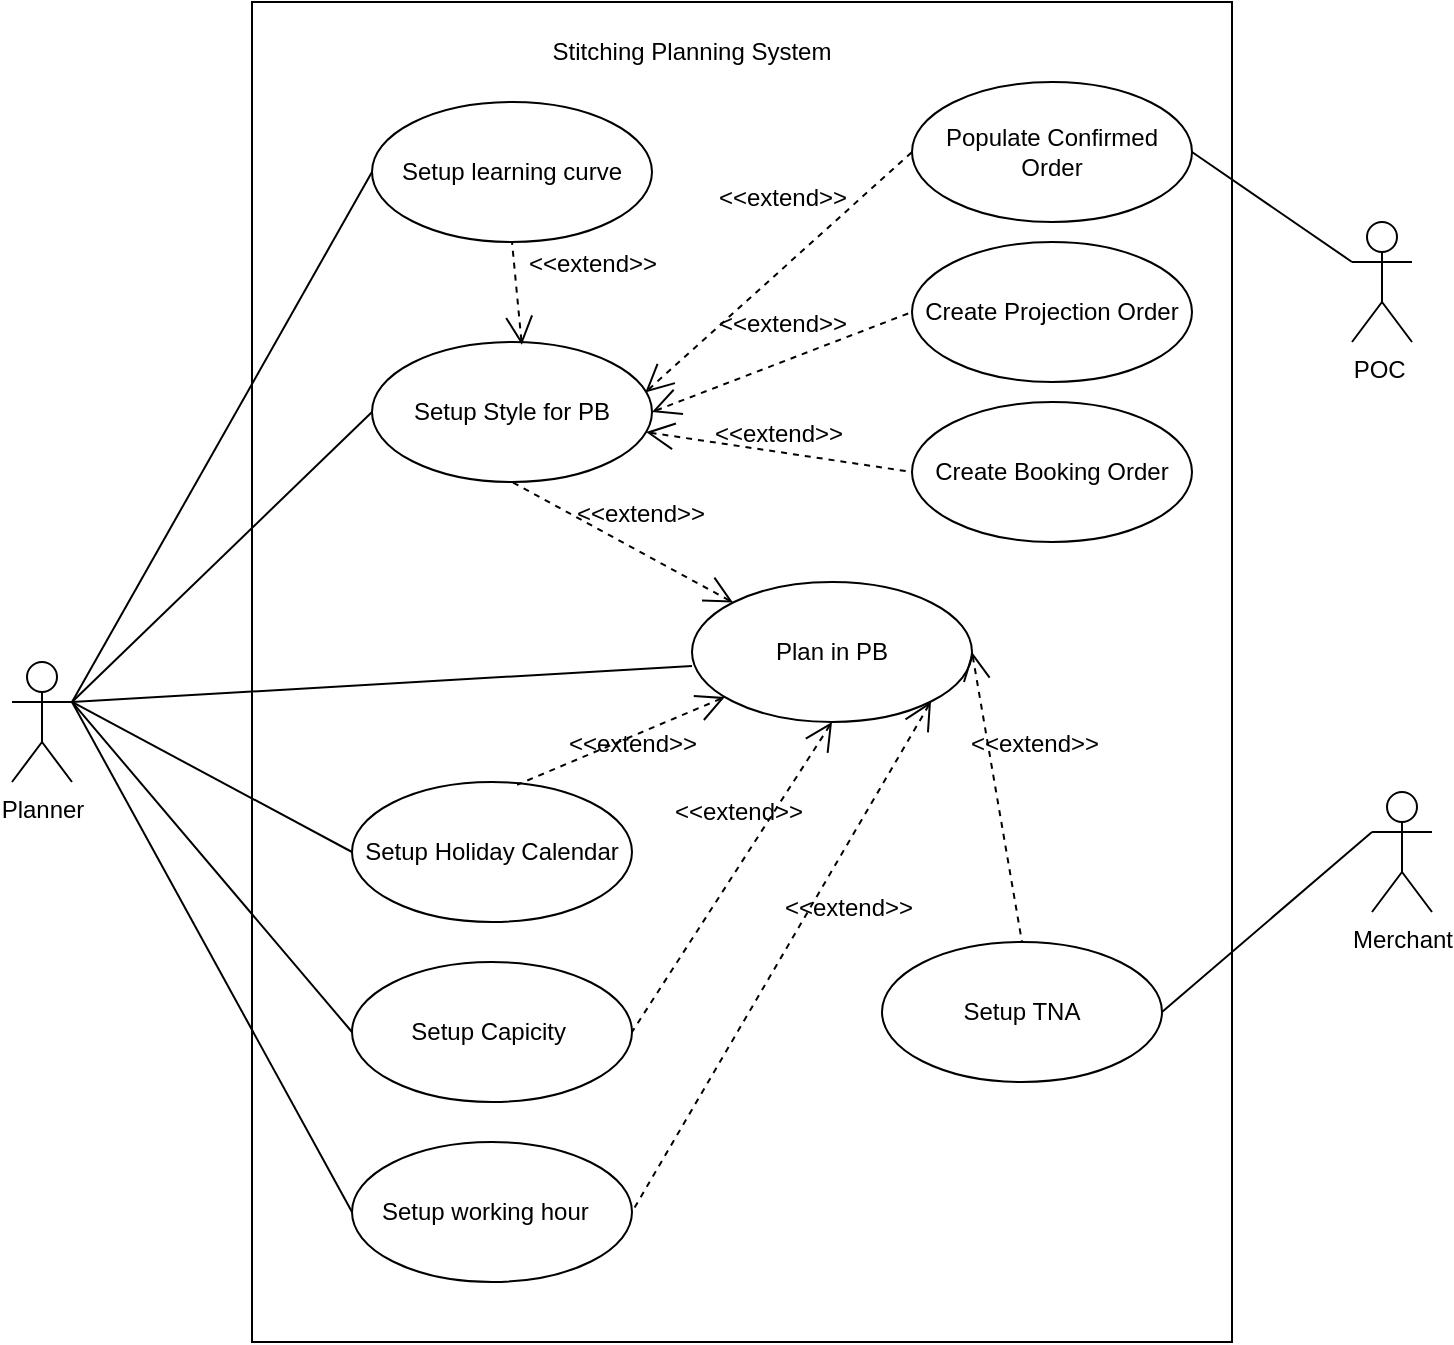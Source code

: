 <mxfile version="16.5.3" type="device"><diagram id="ALnKponOzt4VuiTurYae" name="Page-1"><mxGraphModel dx="1662" dy="737" grid="1" gridSize="10" guides="1" tooltips="1" connect="1" arrows="1" fold="1" page="1" pageScale="1" pageWidth="850" pageHeight="1100" math="0" shadow="0"><root><mxCell id="0"/><mxCell id="1" parent="0"/><mxCell id="EBCxUIKVuTzScL9Nidse-2" value="Planner" style="shape=umlActor;verticalLabelPosition=bottom;verticalAlign=top;html=1;outlineConnect=0;" parent="1" vertex="1"><mxGeometry x="30" y="340" width="30" height="60" as="geometry"/></mxCell><mxCell id="EBCxUIKVuTzScL9Nidse-5" value="Merchant" style="shape=umlActor;verticalLabelPosition=bottom;verticalAlign=top;html=1;outlineConnect=0;" parent="1" vertex="1"><mxGeometry x="710" y="405" width="30" height="60" as="geometry"/></mxCell><mxCell id="EBCxUIKVuTzScL9Nidse-11" value="" style="rounded=0;whiteSpace=wrap;html=1;" parent="1" vertex="1"><mxGeometry x="150" y="10" width="490" height="670" as="geometry"/></mxCell><mxCell id="oDzVrae0to3VzGx-cAxR-1" value="Stitching Planning System" style="text;html=1;strokeColor=none;fillColor=none;align=center;verticalAlign=middle;whiteSpace=wrap;rounded=0;" parent="1" vertex="1"><mxGeometry x="290" y="20" width="160" height="30" as="geometry"/></mxCell><mxCell id="oDzVrae0to3VzGx-cAxR-3" value="Plan in PB" style="ellipse;whiteSpace=wrap;html=1;fontSize=12;" parent="1" vertex="1"><mxGeometry x="370" y="300" width="140" height="70" as="geometry"/></mxCell><mxCell id="oDzVrae0to3VzGx-cAxR-4" value="Setup Style for PB" style="ellipse;whiteSpace=wrap;html=1;fontSize=12;" parent="1" vertex="1"><mxGeometry x="210" y="180" width="140" height="70" as="geometry"/></mxCell><mxCell id="oDzVrae0to3VzGx-cAxR-5" value="Create Projection Order" style="ellipse;whiteSpace=wrap;html=1;fontSize=12;" parent="1" vertex="1"><mxGeometry x="480" y="130" width="140" height="70" as="geometry"/></mxCell><mxCell id="oDzVrae0to3VzGx-cAxR-6" value="Create Booking Order" style="ellipse;whiteSpace=wrap;html=1;fontSize=12;" parent="1" vertex="1"><mxGeometry x="480" y="210" width="140" height="70" as="geometry"/></mxCell><mxCell id="oDzVrae0to3VzGx-cAxR-7" value="Setup Holiday Calendar" style="ellipse;whiteSpace=wrap;html=1;fontSize=12;" parent="1" vertex="1"><mxGeometry x="200" y="400" width="140" height="70" as="geometry"/></mxCell><mxCell id="oDzVrae0to3VzGx-cAxR-8" value="Setup learning curve" style="ellipse;whiteSpace=wrap;html=1;fontSize=12;" parent="1" vertex="1"><mxGeometry x="210" y="60" width="140" height="70" as="geometry"/></mxCell><mxCell id="oDzVrae0to3VzGx-cAxR-9" value="Setup Capicity&amp;nbsp;" style="ellipse;whiteSpace=wrap;html=1;fontSize=12;" parent="1" vertex="1"><mxGeometry x="200" y="490" width="140" height="70" as="geometry"/></mxCell><mxCell id="oDzVrae0to3VzGx-cAxR-10" value="Setup working hour&amp;nbsp;&amp;nbsp;" style="ellipse;whiteSpace=wrap;html=1;fontSize=12;" parent="1" vertex="1"><mxGeometry x="200" y="580" width="140" height="70" as="geometry"/></mxCell><mxCell id="oDzVrae0to3VzGx-cAxR-11" value="Setup TNA" style="ellipse;whiteSpace=wrap;html=1;fontSize=12;" parent="1" vertex="1"><mxGeometry x="465" y="480" width="140" height="70" as="geometry"/></mxCell><mxCell id="oDzVrae0to3VzGx-cAxR-12" value="Populate Confirmed Order" style="ellipse;whiteSpace=wrap;html=1;fontSize=12;" parent="1" vertex="1"><mxGeometry x="480" y="50" width="140" height="70" as="geometry"/></mxCell><mxCell id="oDzVrae0to3VzGx-cAxR-13" value="" style="edgeStyle=none;html=1;endArrow=none;verticalAlign=bottom;rounded=0;fontSize=12;entryX=0;entryY=0.333;entryDx=0;entryDy=0;entryPerimeter=0;exitX=1;exitY=0.5;exitDx=0;exitDy=0;" parent="1" source="oDzVrae0to3VzGx-cAxR-11" target="EBCxUIKVuTzScL9Nidse-5" edge="1"><mxGeometry width="160" relative="1" as="geometry"><mxPoint x="550" y="384.5" as="sourcePoint"/><mxPoint x="710" y="384.5" as="targetPoint"/></mxGeometry></mxCell><mxCell id="oDzVrae0to3VzGx-cAxR-16" value="POC&amp;nbsp;" style="shape=umlActor;html=1;verticalLabelPosition=bottom;verticalAlign=top;align=center;fontSize=12;" parent="1" vertex="1"><mxGeometry x="700" y="120" width="30" height="60" as="geometry"/></mxCell><mxCell id="oDzVrae0to3VzGx-cAxR-17" value="" style="edgeStyle=none;html=1;endArrow=none;verticalAlign=bottom;rounded=0;fontSize=12;exitX=1;exitY=0.5;exitDx=0;exitDy=0;entryX=0;entryY=0.333;entryDx=0;entryDy=0;entryPerimeter=0;" parent="1" source="oDzVrae0to3VzGx-cAxR-12" target="oDzVrae0to3VzGx-cAxR-16" edge="1"><mxGeometry width="160" relative="1" as="geometry"><mxPoint x="540" y="520" as="sourcePoint"/><mxPoint x="700" y="520" as="targetPoint"/></mxGeometry></mxCell><mxCell id="oDzVrae0to3VzGx-cAxR-18" value="" style="edgeStyle=none;html=1;endArrow=none;verticalAlign=bottom;rounded=0;fontSize=12;entryX=0;entryY=0.6;entryDx=0;entryDy=0;entryPerimeter=0;exitX=1;exitY=0.333;exitDx=0;exitDy=0;exitPerimeter=0;" parent="1" source="EBCxUIKVuTzScL9Nidse-2" target="oDzVrae0to3VzGx-cAxR-3" edge="1"><mxGeometry width="160" relative="1" as="geometry"><mxPoint x="70" y="210" as="sourcePoint"/><mxPoint x="230" y="210" as="targetPoint"/></mxGeometry></mxCell><mxCell id="oDzVrae0to3VzGx-cAxR-19" value="" style="edgeStyle=none;html=1;endArrow=none;verticalAlign=bottom;rounded=0;fontSize=12;exitX=1;exitY=0.333;exitDx=0;exitDy=0;exitPerimeter=0;entryX=0;entryY=0.5;entryDx=0;entryDy=0;" parent="1" source="EBCxUIKVuTzScL9Nidse-2" target="oDzVrae0to3VzGx-cAxR-4" edge="1"><mxGeometry width="160" relative="1" as="geometry"><mxPoint x="350" y="390" as="sourcePoint"/><mxPoint x="510" y="390" as="targetPoint"/></mxGeometry></mxCell><mxCell id="oDzVrae0to3VzGx-cAxR-22" value="" style="edgeStyle=none;html=1;endArrow=none;verticalAlign=bottom;rounded=0;fontSize=12;entryX=0;entryY=0.5;entryDx=0;entryDy=0;exitX=1;exitY=0.333;exitDx=0;exitDy=0;exitPerimeter=0;" parent="1" source="EBCxUIKVuTzScL9Nidse-2" target="oDzVrae0to3VzGx-cAxR-7" edge="1"><mxGeometry width="160" relative="1" as="geometry"><mxPoint x="40" y="300" as="sourcePoint"/><mxPoint x="210" y="300" as="targetPoint"/></mxGeometry></mxCell><mxCell id="oDzVrae0to3VzGx-cAxR-23" value="" style="edgeStyle=none;html=1;endArrow=none;verticalAlign=bottom;rounded=0;fontSize=12;exitX=1;exitY=0.333;exitDx=0;exitDy=0;exitPerimeter=0;entryX=0;entryY=0.5;entryDx=0;entryDy=0;" parent="1" source="EBCxUIKVuTzScL9Nidse-2" target="oDzVrae0to3VzGx-cAxR-9" edge="1"><mxGeometry width="160" relative="1" as="geometry"><mxPoint x="350" y="390" as="sourcePoint"/><mxPoint x="510" y="390" as="targetPoint"/></mxGeometry></mxCell><mxCell id="oDzVrae0to3VzGx-cAxR-24" value="" style="edgeStyle=none;html=1;endArrow=none;verticalAlign=bottom;rounded=0;fontSize=12;exitX=1;exitY=0.333;exitDx=0;exitDy=0;exitPerimeter=0;entryX=0;entryY=0.5;entryDx=0;entryDy=0;" parent="1" source="EBCxUIKVuTzScL9Nidse-2" target="oDzVrae0to3VzGx-cAxR-10" edge="1"><mxGeometry width="160" relative="1" as="geometry"><mxPoint x="80" y="360" as="sourcePoint"/><mxPoint x="215.04" y="585.99" as="targetPoint"/></mxGeometry></mxCell><mxCell id="oDzVrae0to3VzGx-cAxR-25" value="" style="edgeStyle=none;html=1;endArrow=none;verticalAlign=bottom;rounded=0;fontSize=12;entryX=0;entryY=0.5;entryDx=0;entryDy=0;exitX=1;exitY=0.333;exitDx=0;exitDy=0;exitPerimeter=0;" parent="1" source="EBCxUIKVuTzScL9Nidse-2" target="oDzVrae0to3VzGx-cAxR-8" edge="1"><mxGeometry width="160" relative="1" as="geometry"><mxPoint x="70" y="350" as="sourcePoint"/><mxPoint x="210" y="665" as="targetPoint"/></mxGeometry></mxCell><mxCell id="oDzVrae0to3VzGx-cAxR-27" value="&amp;lt;&amp;lt;extend&amp;gt;&amp;gt;" style="edgeStyle=none;html=1;startArrow=open;endArrow=none;startSize=12;verticalAlign=bottom;dashed=1;labelBackgroundColor=none;rounded=0;fontSize=12;entryX=0;entryY=0.5;entryDx=0;entryDy=0;exitX=0.976;exitY=0.36;exitDx=0;exitDy=0;exitPerimeter=0;" parent="1" source="oDzVrae0to3VzGx-cAxR-4" target="oDzVrae0to3VzGx-cAxR-12" edge="1"><mxGeometry x="0.223" y="20" width="160" relative="1" as="geometry"><mxPoint x="340" y="184.5" as="sourcePoint"/><mxPoint x="430" y="185" as="targetPoint"/><mxPoint as="offset"/></mxGeometry></mxCell><mxCell id="oDzVrae0to3VzGx-cAxR-28" value="&amp;lt;&amp;lt;extend&amp;gt;&amp;gt;" style="edgeStyle=none;html=1;startArrow=open;endArrow=none;startSize=12;verticalAlign=bottom;dashed=1;labelBackgroundColor=none;rounded=0;fontSize=12;exitX=1;exitY=0.5;exitDx=0;exitDy=0;entryX=0;entryY=0.5;entryDx=0;entryDy=0;" parent="1" source="oDzVrae0to3VzGx-cAxR-4" target="oDzVrae0to3VzGx-cAxR-5" edge="1"><mxGeometry x="0.045" y="9" width="160" relative="1" as="geometry"><mxPoint x="320" y="254.5" as="sourcePoint"/><mxPoint x="430" y="255" as="targetPoint"/><mxPoint as="offset"/></mxGeometry></mxCell><mxCell id="oDzVrae0to3VzGx-cAxR-29" value="&amp;lt;&amp;lt;extend&amp;gt;&amp;gt;" style="edgeStyle=none;html=1;startArrow=open;endArrow=none;startSize=12;verticalAlign=bottom;dashed=1;labelBackgroundColor=none;rounded=0;fontSize=12;entryX=0;entryY=0.5;entryDx=0;entryDy=0;" parent="1" source="oDzVrae0to3VzGx-cAxR-4" target="oDzVrae0to3VzGx-cAxR-6" edge="1"><mxGeometry width="160" relative="1" as="geometry"><mxPoint x="265" y="334.5" as="sourcePoint"/><mxPoint x="425" y="334.5" as="targetPoint"/></mxGeometry></mxCell><mxCell id="oDzVrae0to3VzGx-cAxR-30" value="&amp;lt;&amp;lt;extend&amp;gt;&amp;gt;" style="edgeStyle=none;html=1;startArrow=open;endArrow=none;startSize=12;verticalAlign=bottom;dashed=1;labelBackgroundColor=none;rounded=0;fontSize=12;exitX=0.535;exitY=0.02;exitDx=0;exitDy=0;exitPerimeter=0;entryX=0.5;entryY=1;entryDx=0;entryDy=0;" parent="1" source="oDzVrae0to3VzGx-cAxR-4" target="oDzVrae0to3VzGx-cAxR-8" edge="1"><mxGeometry x="0.082" y="-38" width="160" relative="1" as="geometry"><mxPoint x="230" y="390" as="sourcePoint"/><mxPoint x="295" y="170" as="targetPoint"/><mxPoint as="offset"/></mxGeometry></mxCell><mxCell id="oDzVrae0to3VzGx-cAxR-31" value="&amp;lt;&amp;lt;extend&amp;gt;&amp;gt;" style="edgeStyle=none;html=1;startArrow=open;endArrow=none;startSize=12;verticalAlign=bottom;dashed=1;labelBackgroundColor=none;rounded=0;fontSize=12;entryX=0.5;entryY=1;entryDx=0;entryDy=0;exitX=0;exitY=0;exitDx=0;exitDy=0;" parent="1" source="oDzVrae0to3VzGx-cAxR-3" target="oDzVrae0to3VzGx-cAxR-4" edge="1"><mxGeometry x="-0.086" y="-9" width="160" relative="1" as="geometry"><mxPoint x="240" y="180" as="sourcePoint"/><mxPoint x="400" y="180" as="targetPoint"/><mxPoint as="offset"/></mxGeometry></mxCell><mxCell id="oDzVrae0to3VzGx-cAxR-32" value="&amp;lt;&amp;lt;extend&amp;gt;&amp;gt;" style="edgeStyle=none;html=1;startArrow=open;endArrow=none;startSize=12;verticalAlign=bottom;dashed=1;labelBackgroundColor=none;rounded=0;fontSize=12;entryX=0.59;entryY=0.02;entryDx=0;entryDy=0;entryPerimeter=0;" parent="1" source="oDzVrae0to3VzGx-cAxR-3" target="oDzVrae0to3VzGx-cAxR-7" edge="1"><mxGeometry x="-0.017" y="12" width="160" relative="1" as="geometry"><mxPoint x="320" y="360" as="sourcePoint"/><mxPoint x="480" y="360" as="targetPoint"/><mxPoint as="offset"/></mxGeometry></mxCell><mxCell id="oDzVrae0to3VzGx-cAxR-33" value="&amp;lt;&amp;lt;extend&amp;gt;&amp;gt;" style="edgeStyle=none;html=1;startArrow=open;endArrow=none;startSize=12;verticalAlign=bottom;dashed=1;labelBackgroundColor=none;rounded=0;fontSize=12;entryX=1;entryY=0.5;entryDx=0;entryDy=0;exitX=0.5;exitY=1;exitDx=0;exitDy=0;" parent="1" source="oDzVrae0to3VzGx-cAxR-3" target="oDzVrae0to3VzGx-cAxR-9" edge="1"><mxGeometry x="-0.23" y="-10" width="160" relative="1" as="geometry"><mxPoint x="424.599" y="466.295" as="sourcePoint"/><mxPoint x="350.0" y="515.0" as="targetPoint"/><mxPoint as="offset"/></mxGeometry></mxCell><mxCell id="oDzVrae0to3VzGx-cAxR-34" value="&amp;lt;&amp;lt;extend&amp;gt;&amp;gt;" style="edgeStyle=none;html=1;startArrow=open;endArrow=none;startSize=12;verticalAlign=bottom;dashed=1;labelBackgroundColor=none;rounded=0;fontSize=12;entryX=1;entryY=0.5;entryDx=0;entryDy=0;exitX=1;exitY=1;exitDx=0;exitDy=0;" parent="1" source="oDzVrae0to3VzGx-cAxR-3" target="oDzVrae0to3VzGx-cAxR-10" edge="1"><mxGeometry x="-0.201" y="21" width="160" relative="1" as="geometry"><mxPoint x="450" y="380.0" as="sourcePoint"/><mxPoint x="340.0" y="525" as="targetPoint"/><mxPoint as="offset"/></mxGeometry></mxCell><mxCell id="aiAPkprKrnDus5jIR-tM-1" value="&amp;lt;&amp;lt;extend&amp;gt;&amp;gt;" style="edgeStyle=none;html=1;startArrow=open;endArrow=none;startSize=12;verticalAlign=bottom;dashed=1;labelBackgroundColor=none;rounded=0;fontSize=12;entryX=0.5;entryY=0;entryDx=0;entryDy=0;exitX=1;exitY=0.5;exitDx=0;exitDy=0;" edge="1" parent="1" source="oDzVrae0to3VzGx-cAxR-3" target="oDzVrae0to3VzGx-cAxR-11"><mxGeometry x="-0.201" y="21" width="160" relative="1" as="geometry"><mxPoint x="499.497" y="369.749" as="sourcePoint"/><mxPoint x="350" y="625" as="targetPoint"/><mxPoint as="offset"/></mxGeometry></mxCell></root></mxGraphModel></diagram></mxfile>